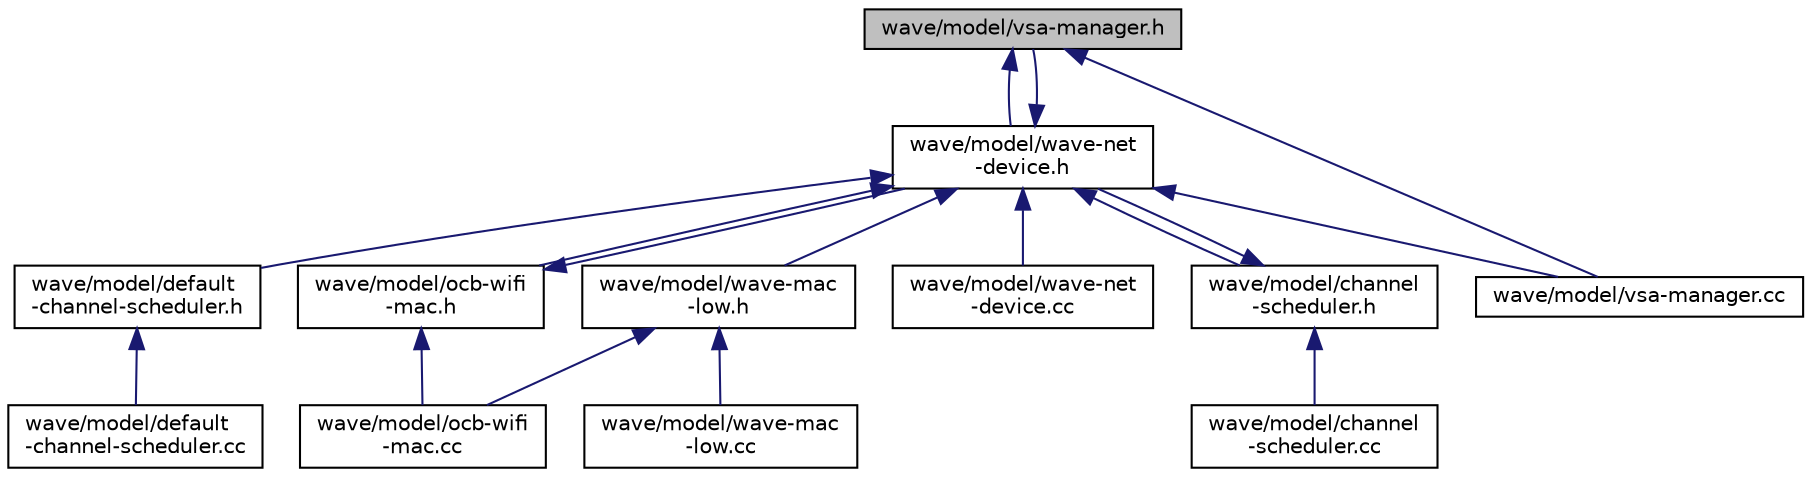 digraph "wave/model/vsa-manager.h"
{
  edge [fontname="Helvetica",fontsize="10",labelfontname="Helvetica",labelfontsize="10"];
  node [fontname="Helvetica",fontsize="10",shape=record];
  Node1 [label="wave/model/vsa-manager.h",height=0.2,width=0.4,color="black", fillcolor="grey75", style="filled", fontcolor="black"];
  Node1 -> Node2 [dir="back",color="midnightblue",fontsize="10",style="solid"];
  Node2 [label="wave/model/wave-net\l-device.h",height=0.2,width=0.4,color="black", fillcolor="white", style="filled",URL="$da/d7b/wave-net-device_8h.html"];
  Node2 -> Node3 [dir="back",color="midnightblue",fontsize="10",style="solid"];
  Node3 [label="wave/model/channel\l-scheduler.h",height=0.2,width=0.4,color="black", fillcolor="white", style="filled",URL="$d4/d27/channel-scheduler_8h.html"];
  Node3 -> Node4 [dir="back",color="midnightblue",fontsize="10",style="solid"];
  Node4 [label="wave/model/channel\l-scheduler.cc",height=0.2,width=0.4,color="black", fillcolor="white", style="filled",URL="$db/d09/channel-scheduler_8cc.html"];
  Node3 -> Node2 [dir="back",color="midnightblue",fontsize="10",style="solid"];
  Node2 -> Node5 [dir="back",color="midnightblue",fontsize="10",style="solid"];
  Node5 [label="wave/model/ocb-wifi\l-mac.h",height=0.2,width=0.4,color="black", fillcolor="white", style="filled",URL="$d1/d6c/ocb-wifi-mac_8h.html"];
  Node5 -> Node2 [dir="back",color="midnightblue",fontsize="10",style="solid"];
  Node5 -> Node6 [dir="back",color="midnightblue",fontsize="10",style="solid"];
  Node6 [label="wave/model/ocb-wifi\l-mac.cc",height=0.2,width=0.4,color="black", fillcolor="white", style="filled",URL="$d8/d49/ocb-wifi-mac_8cc.html"];
  Node2 -> Node1 [dir="back",color="midnightblue",fontsize="10",style="solid"];
  Node2 -> Node7 [dir="back",color="midnightblue",fontsize="10",style="solid"];
  Node7 [label="wave/model/default\l-channel-scheduler.h",height=0.2,width=0.4,color="black", fillcolor="white", style="filled",URL="$d5/d6d/default-channel-scheduler_8h.html"];
  Node7 -> Node8 [dir="back",color="midnightblue",fontsize="10",style="solid"];
  Node8 [label="wave/model/default\l-channel-scheduler.cc",height=0.2,width=0.4,color="black", fillcolor="white", style="filled",URL="$db/d0a/default-channel-scheduler_8cc.html"];
  Node2 -> Node9 [dir="back",color="midnightblue",fontsize="10",style="solid"];
  Node9 [label="wave/model/wave-mac\l-low.h",height=0.2,width=0.4,color="black", fillcolor="white", style="filled",URL="$de/dc2/wave-mac-low_8h.html"];
  Node9 -> Node6 [dir="back",color="midnightblue",fontsize="10",style="solid"];
  Node9 -> Node10 [dir="back",color="midnightblue",fontsize="10",style="solid"];
  Node10 [label="wave/model/wave-mac\l-low.cc",height=0.2,width=0.4,color="black", fillcolor="white", style="filled",URL="$d1/d22/wave-mac-low_8cc.html"];
  Node2 -> Node11 [dir="back",color="midnightblue",fontsize="10",style="solid"];
  Node11 [label="wave/model/vsa-manager.cc",height=0.2,width=0.4,color="black", fillcolor="white", style="filled",URL="$db/d8d/vsa-manager_8cc.html"];
  Node2 -> Node12 [dir="back",color="midnightblue",fontsize="10",style="solid"];
  Node12 [label="wave/model/wave-net\l-device.cc",height=0.2,width=0.4,color="black", fillcolor="white", style="filled",URL="$d2/d14/wave-net-device_8cc.html"];
  Node1 -> Node11 [dir="back",color="midnightblue",fontsize="10",style="solid"];
}
